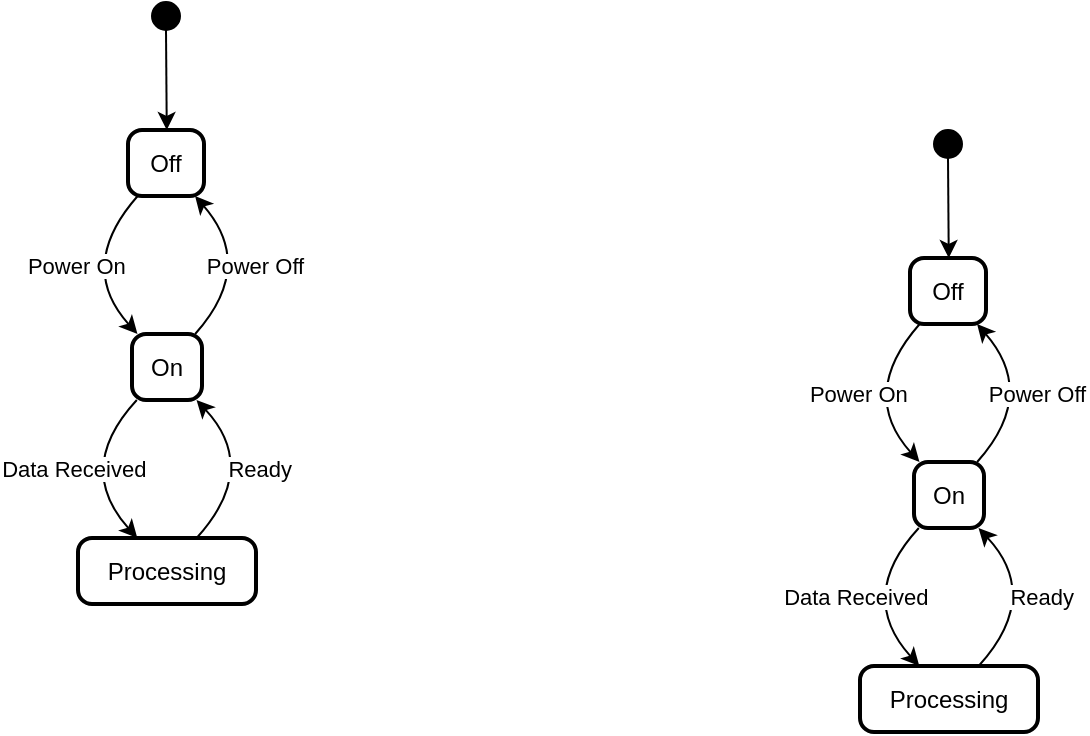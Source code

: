 <mxfile version="24.6.4" type="github">
  <diagram name="第 1 页" id="WqhTr7EBsRlA9mVP9ABt">
    <mxGraphModel dx="724" dy="389" grid="1" gridSize="10" guides="1" tooltips="1" connect="1" arrows="1" fold="1" page="1" pageScale="1" pageWidth="850" pageHeight="1100" math="0" shadow="0">
      <root>
        <mxCell id="0" />
        <mxCell id="1" parent="0" />
        <mxCell id="2" value="" style="ellipse;fillColor=strokeColor;" parent="1" vertex="1">
          <mxGeometry x="98" y="8" width="14" height="14" as="geometry" />
        </mxCell>
        <mxCell id="3" value="Off" style="rounded=1;absoluteArcSize=1;arcSize=14;whiteSpace=wrap;strokeWidth=2;" parent="1" vertex="1">
          <mxGeometry x="86" y="72" width="38" height="33" as="geometry" />
        </mxCell>
        <mxCell id="4" value="On" style="rounded=1;absoluteArcSize=1;arcSize=14;whiteSpace=wrap;strokeWidth=2;" parent="1" vertex="1">
          <mxGeometry x="88" y="174" width="35" height="33" as="geometry" />
        </mxCell>
        <mxCell id="5" value="Processing" style="rounded=1;absoluteArcSize=1;arcSize=14;whiteSpace=wrap;strokeWidth=2;" parent="1" vertex="1">
          <mxGeometry x="61" y="276" width="89" height="33" as="geometry" />
        </mxCell>
        <mxCell id="6" value="" style="curved=1;startArrow=none;;exitX=0.52;exitY=1;entryX=0.51;entryY=0;" parent="1" source="2" target="3" edge="1">
          <mxGeometry relative="1" as="geometry">
            <Array as="points" />
          </mxGeometry>
        </mxCell>
        <mxCell id="7" value="Power On" style="curved=1;startArrow=none;;exitX=0.12;exitY=1.01;entryX=0.07;entryY=-0.01;" parent="1" source="3" target="4" edge="1">
          <mxGeometry relative="1" as="geometry">
            <Array as="points">
              <mxPoint x="60" y="140" />
            </Array>
          </mxGeometry>
        </mxCell>
        <mxCell id="8" value="Power Off" style="curved=1;startArrow=none;;exitX=0.91;exitY=-0.01;entryX=0.89;entryY=1.01;" parent="1" source="4" target="3" edge="1">
          <mxGeometry relative="1" as="geometry">
            <Array as="points">
              <mxPoint x="150" y="140" />
            </Array>
          </mxGeometry>
        </mxCell>
        <mxCell id="9" value="Data Received" style="curved=1;startArrow=none;;exitX=0.06;exitY=1.01;entryX=0.33;entryY=-0.01;" parent="1" source="4" target="5" edge="1">
          <mxGeometry relative="1" as="geometry">
            <Array as="points">
              <mxPoint x="59" y="241" />
            </Array>
          </mxGeometry>
        </mxCell>
        <mxCell id="10" value="Ready" style="curved=1;startArrow=none;;exitX=0.67;exitY=-0.01;entryX=0.93;entryY=1.01;" parent="1" source="5" target="4" edge="1">
          <mxGeometry relative="1" as="geometry">
            <Array as="points">
              <mxPoint x="152" y="241" />
            </Array>
          </mxGeometry>
        </mxCell>
        <mxCell id="CZrPSLrROX8VUVrSkwP4-10" value="" style="ellipse;fillColor=strokeColor;" vertex="1" parent="1">
          <mxGeometry x="489" y="72" width="14" height="14" as="geometry" />
        </mxCell>
        <mxCell id="CZrPSLrROX8VUVrSkwP4-11" value="Off" style="rounded=1;absoluteArcSize=1;arcSize=14;whiteSpace=wrap;strokeWidth=2;" vertex="1" parent="1">
          <mxGeometry x="477" y="136" width="38" height="33" as="geometry" />
        </mxCell>
        <mxCell id="CZrPSLrROX8VUVrSkwP4-12" value="On" style="rounded=1;absoluteArcSize=1;arcSize=14;whiteSpace=wrap;strokeWidth=2;" vertex="1" parent="1">
          <mxGeometry x="479" y="238" width="35" height="33" as="geometry" />
        </mxCell>
        <mxCell id="CZrPSLrROX8VUVrSkwP4-13" value="Processing" style="rounded=1;absoluteArcSize=1;arcSize=14;whiteSpace=wrap;strokeWidth=2;" vertex="1" parent="1">
          <mxGeometry x="452" y="340" width="89" height="33" as="geometry" />
        </mxCell>
        <mxCell id="CZrPSLrROX8VUVrSkwP4-14" value="" style="curved=1;startArrow=none;;exitX=0.52;exitY=1;entryX=0.51;entryY=0;" edge="1" source="CZrPSLrROX8VUVrSkwP4-10" target="CZrPSLrROX8VUVrSkwP4-11" parent="1">
          <mxGeometry relative="1" as="geometry">
            <Array as="points" />
          </mxGeometry>
        </mxCell>
        <mxCell id="CZrPSLrROX8VUVrSkwP4-15" value="Power On" style="curved=1;startArrow=none;;exitX=0.12;exitY=1.01;entryX=0.07;entryY=-0.01;" edge="1" source="CZrPSLrROX8VUVrSkwP4-11" target="CZrPSLrROX8VUVrSkwP4-12" parent="1">
          <mxGeometry relative="1" as="geometry">
            <Array as="points">
              <mxPoint x="451" y="204" />
            </Array>
          </mxGeometry>
        </mxCell>
        <mxCell id="CZrPSLrROX8VUVrSkwP4-16" value="Power Off" style="curved=1;startArrow=none;;exitX=0.91;exitY=-0.01;entryX=0.89;entryY=1.01;" edge="1" source="CZrPSLrROX8VUVrSkwP4-12" target="CZrPSLrROX8VUVrSkwP4-11" parent="1">
          <mxGeometry relative="1" as="geometry">
            <Array as="points">
              <mxPoint x="541" y="204" />
            </Array>
          </mxGeometry>
        </mxCell>
        <mxCell id="CZrPSLrROX8VUVrSkwP4-17" value="Data Received" style="curved=1;startArrow=none;;exitX=0.06;exitY=1.01;entryX=0.33;entryY=-0.01;" edge="1" source="CZrPSLrROX8VUVrSkwP4-12" target="CZrPSLrROX8VUVrSkwP4-13" parent="1">
          <mxGeometry relative="1" as="geometry">
            <Array as="points">
              <mxPoint x="450" y="305" />
            </Array>
          </mxGeometry>
        </mxCell>
        <mxCell id="CZrPSLrROX8VUVrSkwP4-18" value="Ready" style="curved=1;startArrow=none;;exitX=0.67;exitY=-0.01;entryX=0.93;entryY=1.01;" edge="1" source="CZrPSLrROX8VUVrSkwP4-13" target="CZrPSLrROX8VUVrSkwP4-12" parent="1">
          <mxGeometry relative="1" as="geometry">
            <Array as="points">
              <mxPoint x="543" y="305" />
            </Array>
          </mxGeometry>
        </mxCell>
      </root>
    </mxGraphModel>
  </diagram>
</mxfile>
